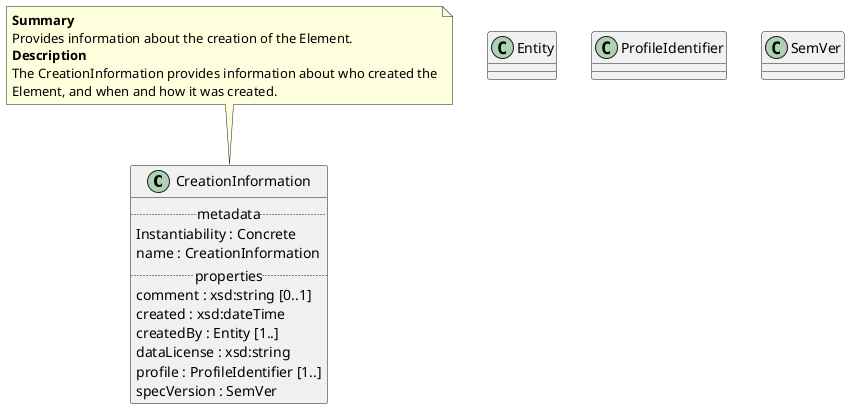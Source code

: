 @startuml
set separator ::
class CreationInformation {
.. metadata ..
    Instantiability : Concrete
    name : CreationInformation
.. properties ..
    comment : xsd:string [0..1]
    created : xsd:dateTime 
    createdBy : Entity [1..]
    dataLicense : xsd:string 
    profile : ProfileIdentifier [1..]
    specVersion : SemVer 
}
note top of CreationInformation
<b>Summary</b>
Provides information about the creation of the Element.
<b>Description</b>
The CreationInformation provides information about who created the
Element, and when and how it was created.
end note
"Entity" <-[dotted]-- "CreationInformation::createdBy"
"ProfileIdentifier" <-[dotted]-- "CreationInformation::profile"
"SemVer" <-[dotted]-- "CreationInformation::specVersion"
@enduml
